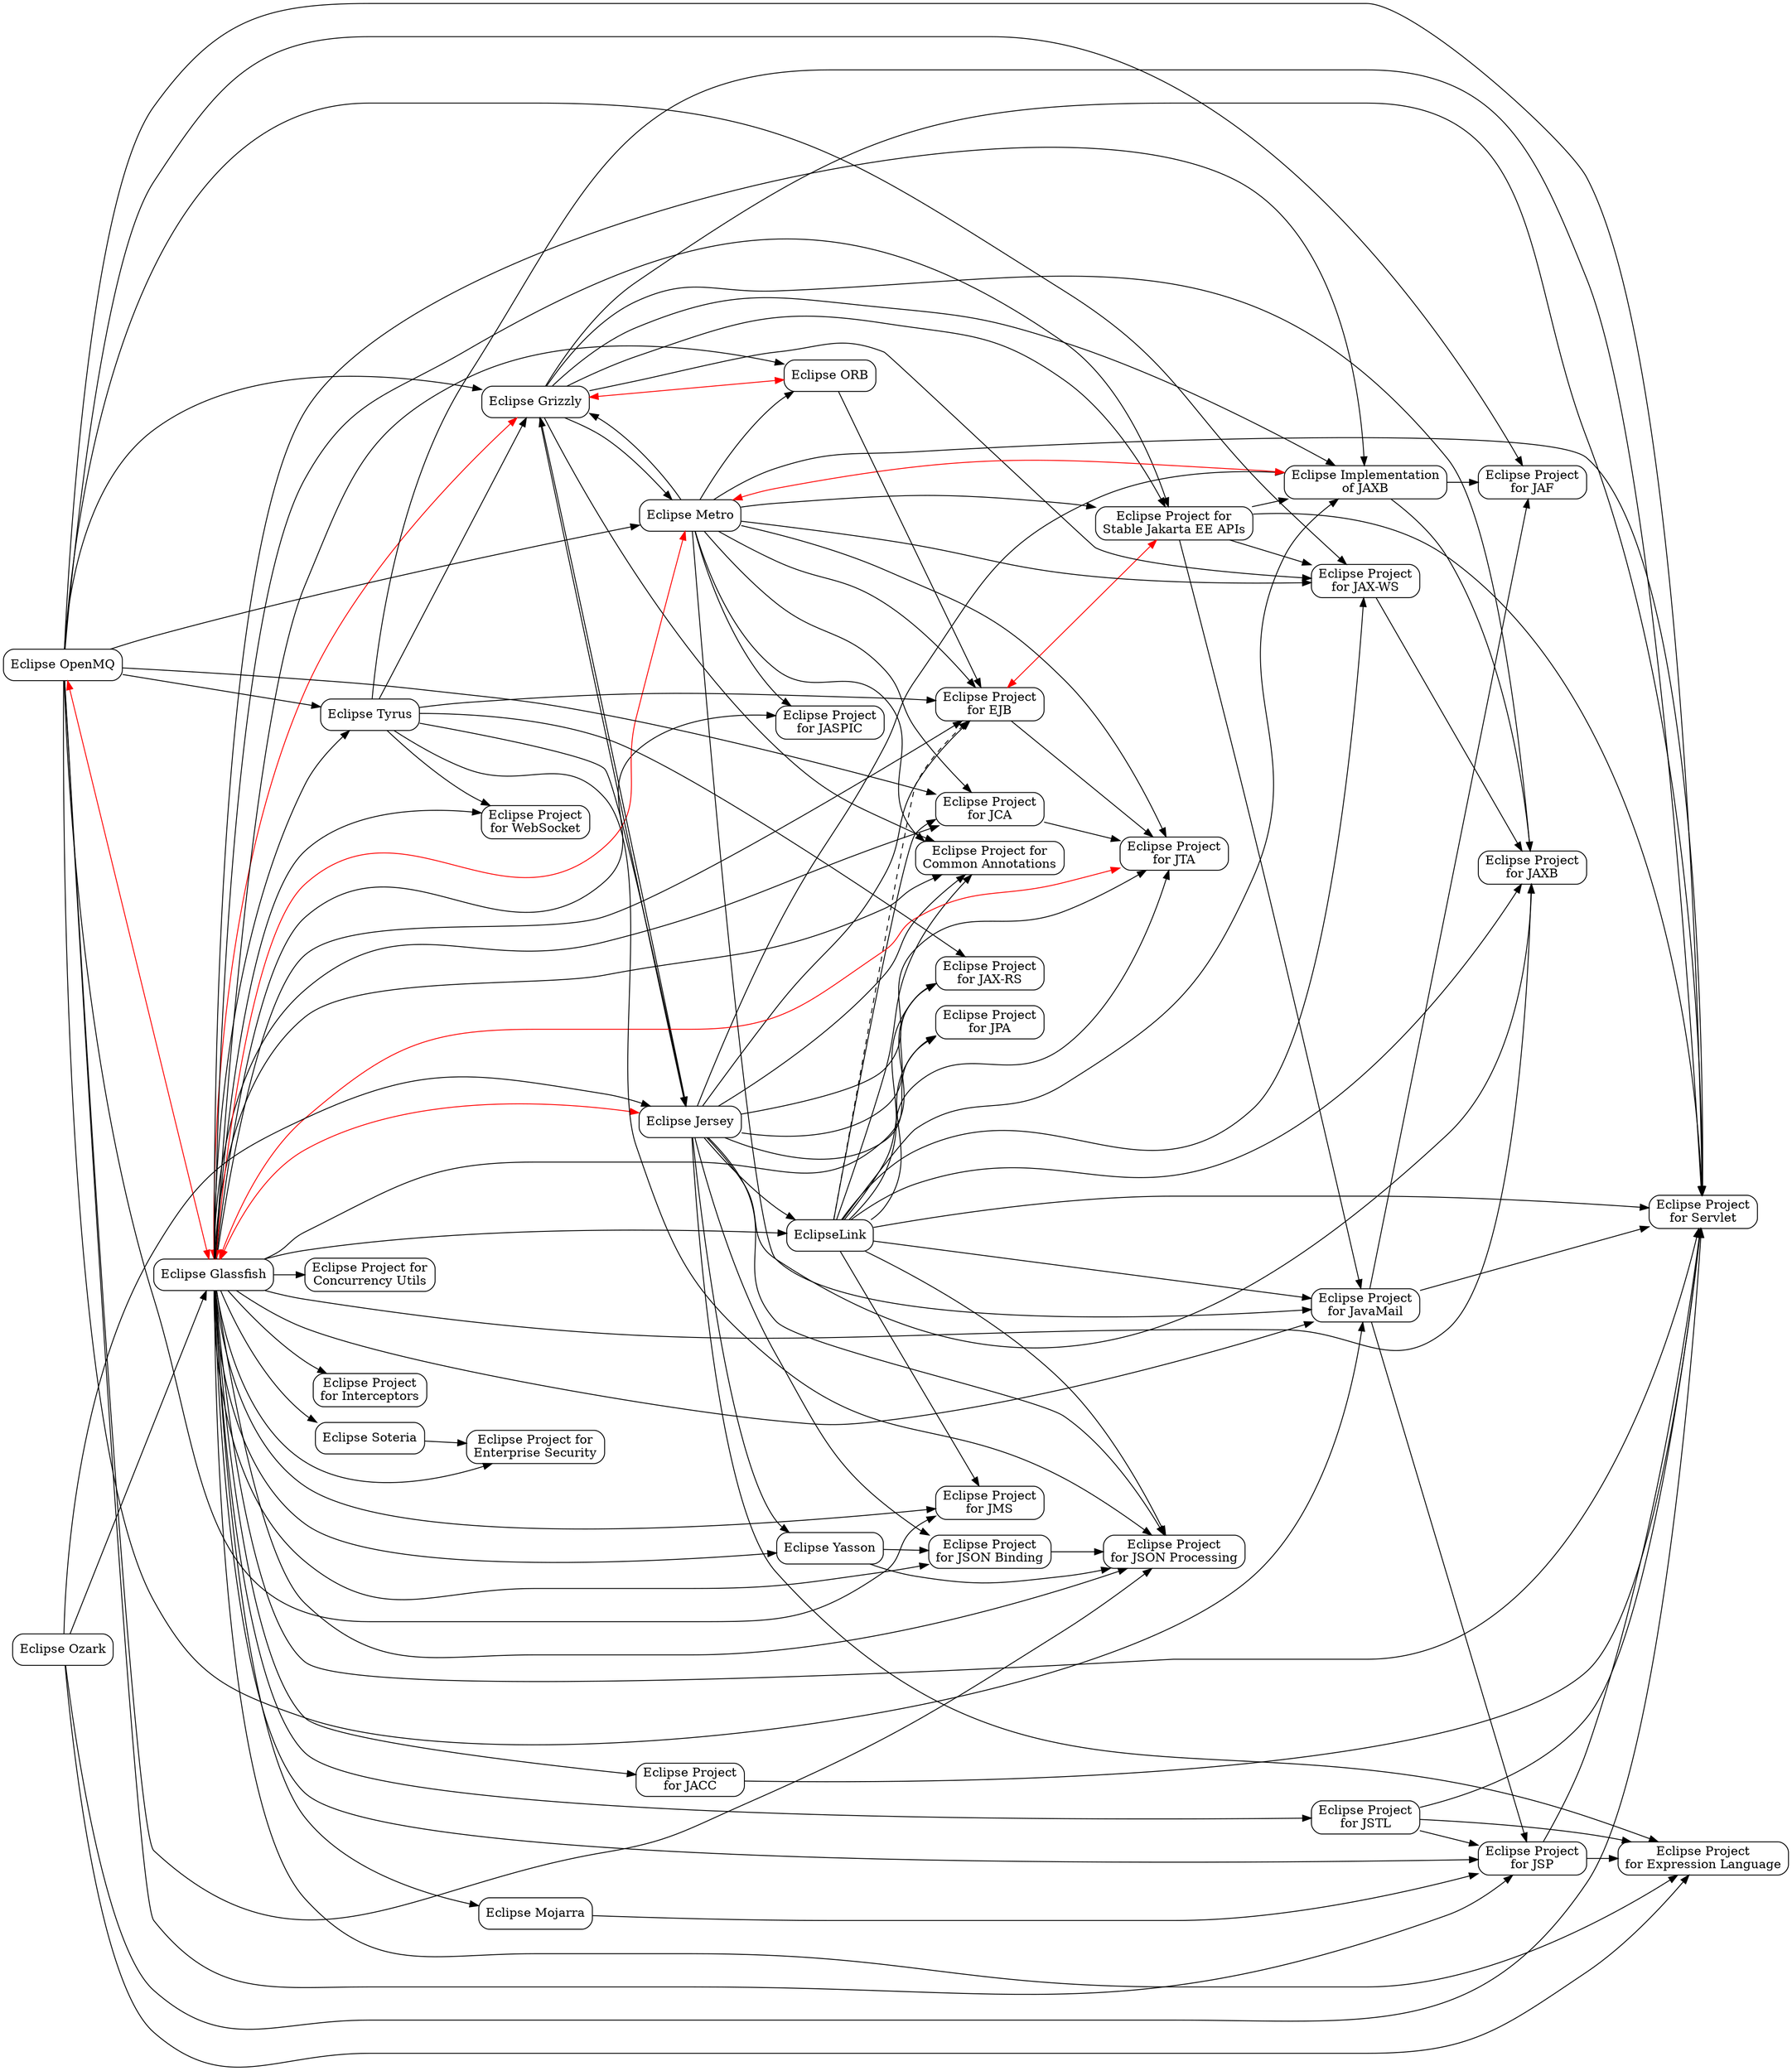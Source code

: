 /********************************************************************************
 * Copyright (c) 2018 Contributors to the Eclipse Foundation
 * 
 * See the NOTICE file(s) distributed with this work for additional
 * information regarding copyright ownership.
 * 
 * This program and the accompanying materials are made available under the
 * terms of the Eclipse Distribution License v. 1.0 which is available at
 * http://www.eclipse.org/org/documents/edl-v10.php.
 * 
 * SPDX-License-Identifier: BSD-3-Clause
 ********************************************************************************/

// This file defines a graph of the relationship between the
// EE4J Projects that make up Jakarta EE.
//
// Render using Graphviz.
// e.g. 
// > dot dependencies.dot -Tsvg > dependencies.svg
//

digraph G {
	rankdir=LR;
	rank=same;

	// Eclipse project nodes
	// Projects that provide definitions or implementations of the
	// specifications go here. All nodes that represent
	// projects are prefixed with "project_"
	
	node[ shape=box, style="rounded" ]
	project_glassfish[ label="Eclipse Glassfish", URL="https://projects.eclipse.org/projects/ee4j.glassfish" ];
	project_ca[ label="Eclipse Project for\nCommon Annotations", URL="https://projects.eclipse.org/projects/ee4j.ca" ];
	project_cu[ label="Eclipse Project for\nConcurrency Utils", URL="https://projects.eclipse.org/projects/ee4j.cu" ];
	project_eclipselink[ label="EclipseLink", URL="https://projects.eclipse.org/projects/ee4j.eclipselink" ];
	project_ejb[ label="Eclipse Project\nfor EJB", URL="https://projects.eclipse.org/proposals/eclipse-project-ejb" ];
	project_el[ label="Eclipse Project\nfor Expression Language", URL="https://projects.eclipse.org/projects/ee4j.el" ];
	project_es[ label="Eclipse Project for\nEnterprise Security", URL="https://projects.eclipse.org/projects/ee4j.es/" ];
	project_grizzly[ label="Eclipse Grizzly", URL="https://projects.eclipse.org/projects/ee4j.grizzly" ];
	project_interceptors[ label="Eclipse Project\nfor Interceptors", URL="https://projects.eclipse.org/proposals/eclipse-project-interceptors" ];
	project_jacc[label="Eclipse Project\nfor JACC", URL="https://projects.eclipse.org/projects/ee4j.jacc" ];
	project_jaf[ label="Eclipse Project\nfor JAF", URL="https://projects.eclipse.org/proposals/eclipse-project-jaf" ];
	project_javamail[ label="Eclipse Project\nfor JavaMail", URL="https://projects.eclipse.org/projects/ee4j.javamail" ];
	project_jaspic[label="Eclipse Project\nfor JASPIC", URL="https://projects.eclipse.org/projects/ee4j.jaspic" ]; 
	project_jaxb[ label="Eclipse Project\nfor JAXB", URL="https://projects.eclipse.org/proposals/eclipse-project-jaxb" ];
	project_jaxb_impl[ label="Eclipse Implementation\nof JAXB", URL="https://projects.eclipse.org/proposals/eclipse-implementation-jaxb" ];
	project_jaxrs[ label="Eclipse Project\nfor JAX-RS", URL="https://projects.eclipse.org/projects/ee4j.jaxrs" ];
	project_jaxws[ label="Eclipse Project\nfor JAX-WS", URL="https://projects.eclipse.org/proposals/eclipse-project-jax-ws" ];
	project_jca[ label="Eclipse Project\nfor JCA", URL="https://projects.eclipse.org/proposals/eclipse-project-jca" ];
	project_jersey[ label="Eclipse Jersey", URL="https://projects.eclipse.org/projects/ee4j.jersey" ];
	project_jms[ label="Eclipse Project\nfor JMS", URL="https://projects.eclipse.org/projects/ee4j.jms" ];
	project_jpa[ label="Eclipse Project\nfor JPA", URL="https://projects.eclipse.org/projects/ee4j.jpa" ]
	project_jsonp[ label="Eclipse Project\nfor JSON Processing", URL="https://projects.eclipse.org/projects/ee4j.jsonp" ];
	project_jsonb[ label="Eclipse Project\nfor JSON Binding", URL="https://projects.eclipse.org/projects/ee4j.jsonb" ];
	project_yasson[ label="Eclipse Yasson", URL="https://projects.eclipse.org/projects/ee4j.yasson" ];
	project_jsp[ label="Eclipse Project\nfor JSP", URL="https://projects.eclipse.org/projects/ee4j.jsp" ];
	project_jstl[ label="Eclipse Project\nfor JSTL", URL="https://projects.eclipse.org/projects/ee4j.jstl"  ];
	project_jta[ label="Eclipse Project\nfor JTA", URL="https://projects.eclipse.org/projects/ee4j.jta" ];
	project_metro[ label="Eclipse Metro", URL="https://projects.eclipse.org/proposals/eclipse-metro" ];
	project_mojarra[ label="Eclipse Mojarra", URL="https://projects.eclipse.org/projects/ee4j.mojarra" ];
	project_openmq[ label="Eclipse OpenMQ", URL="https://projects.eclipse.org/projects/ee4j.openmq" ];
	project_orb[ label="Eclipse ORB" ];
	project_ozark[ label="Eclipse Ozark" ];	
	project_soteria[ label="Eclipse Soteria", URL="https://projects.eclipse.org/projects/ee4j.soteria" ];
	project_stable[ label="Eclipse Project for\nStable Jakarta EE APIs", URL="https://projects.eclipse.org/projects/ee4j.jakartaee-stable" ];
	project_servlet[ label="Eclipse Project\nfor Servlet", URL="https://projects.eclipse.org/projects/ee4j.servlet" ];
	project_tyrus[ label="Eclipse Tyrus", URL="https://projects.eclipse.org/projects/ee4j.tyrus" ];
	project_websocket[ label="Eclipse Project\nfor WebSocket", URL="https://projects.eclipse.org/projects/ee4j.websocket" ];

	// Compile time sependencies between projects.
	// e.g. EJB requires Interceptors, JTA, ...
	edge[ style="solid" ];

	// Mojarra
	project_mojarra -> project_jsp;

	// JSONB
	project_jsonb -> project_jsonp;

	// Yasson
	project_yasson -> project_jsonb;
	project_yasson -> project_jsonp;

	// Soteria
	project_soteria -> project_es;

	// Javamail
	project_javamail -> project_jaf;
	project_javamail -> project_jsp;
	project_javamail -> project_servlet;

	// GlassFish
	project_glassfish -> project_ca;
	project_glassfish -> project_cu;
	project_glassfish -> project_eclipselink;
	project_glassfish -> project_ejb;
	project_glassfish -> project_el;
	project_glassfish -> project_es;
	project_glassfish -> project_interceptors;
	project_glassfish -> project_jacc;
	project_glassfish -> project_javamail;
	project_glassfish -> project_jaspic;
	project_glassfish -> project_jaxb;
	project_glassfish -> project_jaxb_impl;
	project_glassfish -> project_jaxrs;
	project_glassfish -> project_jca;
	project_glassfish -> project_jms;
	project_glassfish -> project_jsonp;
	project_glassfish -> project_jsonb;
	project_glassfish -> project_yasson;
	project_glassfish -> project_jsp;
	project_glassfish -> project_jstl;
	project_glassfish -> project_mojarra;
	project_glassfish -> project_orb;
	project_glassfish -> project_soteria;
	project_glassfish -> project_stable;
	project_glassfish -> project_servlet;
	project_glassfish -> project_tyrus;
	project_glassfish -> project_websocket;	
	
	// EJB
	project_ejb -> project_jta;
	
	// EclipseLink
	project_eclipselink -> project_jpa;
	project_eclipselink -> project_jaxrs;
	project_eclipselink -> project_jaxws;
	project_eclipselink -> project_ca;
	project_eclipselink -> project_jaxb;
	project_eclipselink -> project_jaxb_impl;
	project_eclipselink -> project_jsonp;
	project_eclipselink -> project_jta;
	project_eclipselink -> project_servlet;
	project_eclipselink -> project_jca;
	project_eclipselink -> project_jms;
	project_eclipselink -> project_javamail;

	// JAXRS 
	// no dependencies

	// Jersey
	project_jersey -> project_jaxrs;
	project_jersey -> project_ca;
	project_jersey -> project_jta;
	project_jersey -> project_grizzly;
	project_jersey -> project_jaxb;
	project_jersey -> project_jaxb_impl;
	project_jersey -> project_eclipselink; // Moxy
	project_jersey -> project_jpa;
	project_jersey -> project_ejb;
	project_jersey -> project_el;
	project_jersey -> project_jsonp;
	project_jersey -> project_jsonb;
	project_jersey -> project_yasson;

	// JAXB 
	// no dependencies

	// JAXB implementation
	project_jaxb_impl -> project_jaxb;
	project_jaxb_impl -> project_jaf;

	// JAX-WS
	project_jaxws -> project_jaxb; 

	// Metro
	//	External: com.sun.xml.registry:jaxr-impl, net.java.dev.stax-utils:stax-utils
	project_metro -> project_jaxws;
	project_metro -> project_stable; // jax-rpc, javax.xml.registry:javax.xml.registry-api
	project_metro -> project_grizzly; // com.sun.grizzly:grizzly-framework-http
	project_metro -> project_ca;
	project_metro -> project_javamail;
	project_metro -> project_jca;
	project_metro -> project_jaspic; // javax.security.auth.message:javax.security.auth.message-api
	project_metro -> project_servlet;
	project_metro -> project_jta;
	project_metro -> project_ejb;
	project_metro -> project_orb; // org.glassfish.gmbal:gmbal, org.glassfish.external:management-api

	// Grizzly
	project_grizzly -> project_jersey;
	project_grizzly -> project_jaxb;
	project_grizzly -> project_jaxb_impl;
	project_grizzly -> project_metro;
	project_grizzly -> project_ca;
	project_grizzly -> project_jaxws;
	project_grizzly -> project_servlet;
	project_grizzly -> project_stable;

	// OpenMQ
	project_openmq -> project_metro;
	project_openmq -> project_jms;
	project_openmq -> project_javamail;
	project_openmq -> project_jaf;
	project_openmq -> project_jca;
	project_openmq -> project_servlet;
	project_openmq -> project_jsp;
	project_openmq -> project_jaxws;
	project_openmq -> project_grizzly;
	project_openmq -> project_jsonp;
	project_openmq -> project_tyrus;

	// Eclipse ORB
	project_orb -> project_ejb;

	// Ozark
	project_ozark -> project_servlet;
	project_ozark -> project_jersey;
	project_ozark -> project_el;
	project_ozark -> project_glassfish;

	// JACC
	project_jacc -> project_servlet;

	// JCA
	project_jca -> project_jta;

	// JSP
	project_jsp -> project_servlet;
	project_jsp -> project_el;

	// JSTL
	project_jstl -> project_jsp;
	project_jstl -> project_servlet;
	project_jstl -> project_el;
	
	// Stable
	project_stable -> project_servlet;
	project_stable -> project_javamail;
	project_stable -> project_jaxws;
	project_stable -> project_jaxb_impl;

	// Tyrus
	project_tyrus -> project_websocket;
	project_tyrus -> project_ejb;
	project_tyrus -> project_jsonp;
	project_tyrus -> project_servlet;
	project_tyrus -> project_jaxrs;
	project_tyrus -> project_grizzly;
	project_tyrus -> project_jersey;

	// Circular dependencies
	project_jta -> project_glassfish [dir=both;color=red];
	project_glassfish -> project_metro [dir=both;color=red];
	project_glassfish -> project_jersey [dir=both;color=red];
	project_glassfish -> project_grizzly [dir=both;color=red];
	project_openmq -> project_glassfish [dir=both;color=red];
	project_orb -> project_grizzly [dir=both;color=red];
	project_metro -> project_jaxb_impl [dir=both; color=red];
	project_ejb -> project_stable [dir=both; color=red];
		
	// Tests dependencies
	edge[ style="dashed" ];
	project_eclipselink -> project_ejb;				
}